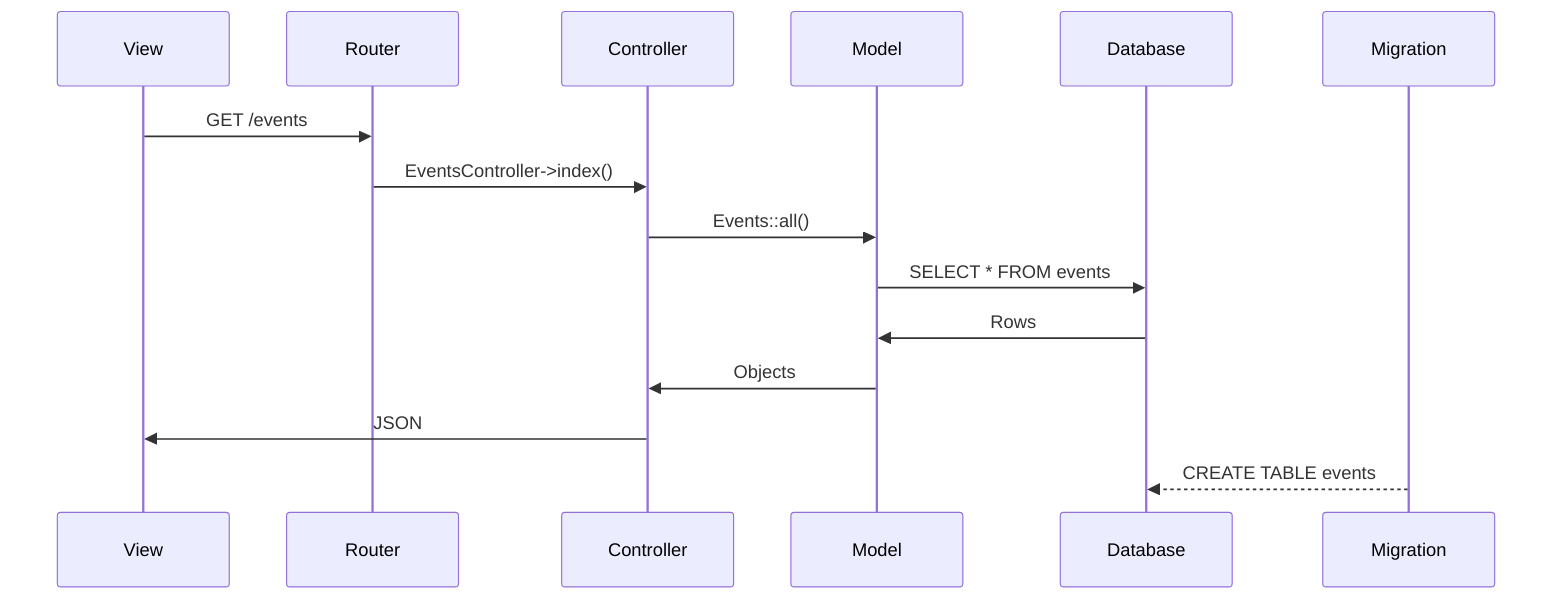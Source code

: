 sequenceDiagram
    participant V as View
    participant R as Router
    participant C as Controller
    participant M as Model
    participant D as Database
    participant MG as Migration
    V ->> R: GET /events
    R ->> C: EventsController->index()
    C ->> M: Events::all()
    M ->> D: SELECT * FROM events
    D ->> M: Rows
    M ->> C: Objects
    C ->> V: JSON
    MG -->> D: CREATE TABLE events